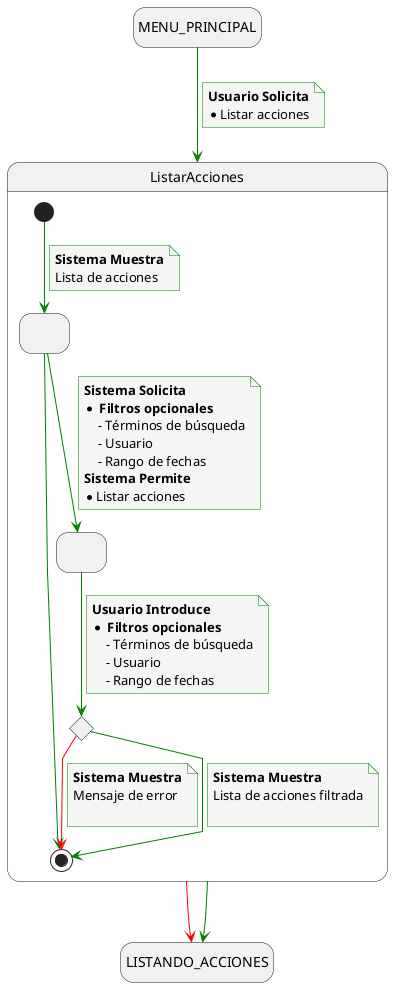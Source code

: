 @startuml
skinparam {
    NoteBackgroundColor #whiteSmoke
    ArrowColor #green
    NoteBorderColor #green
    linetype polyline
}

hide empty description

state startState as "MENU_PRINCIPAL"
state endState as "LISTANDO_ACCIONES"

startState --> ListarAcciones
note on link
    <b>Usuario Solicita</b>
    * Listar acciones
end note

ListarAcciones --> endState
ListarAcciones -[#red]> endState

state ListarAcciones{
    state solicitudFiltros as " "
    state envioFiltros as " "
    state revisionFiltrosEnviados <<choice>>

    [*] --> solicitudFiltros
    note on link
        <b>Sistema Muestra</b>
        Lista de acciones
    end note

    solicitudFiltros -r-> [*]

    solicitudFiltros --> envioFiltros
    note on link
        <b>Sistema Solicita</b>
        * <b> Filtros opcionales </b>
            - Términos de búsqueda
            - Usuario
            - Rango de fechas
        <b>Sistema Permite</b>
        * Listar acciones
    end note

    envioFiltros --> revisionFiltrosEnviados
    note on link
        <b>Usuario Introduce</b>
        * <b> Filtros opcionales </b>
            - Términos de búsqueda
            - Usuario
            - Rango de fechas
    end note

    revisionFiltrosEnviados -[#red]-> [*]
    note on link
        <b>Sistema Muestra</b>
        Mensaje de error

    end note

    revisionFiltrosEnviados --> [*]
    note on link
        <b>Sistema Muestra</b>
        Lista de acciones filtrada

    end note
}
@enduml